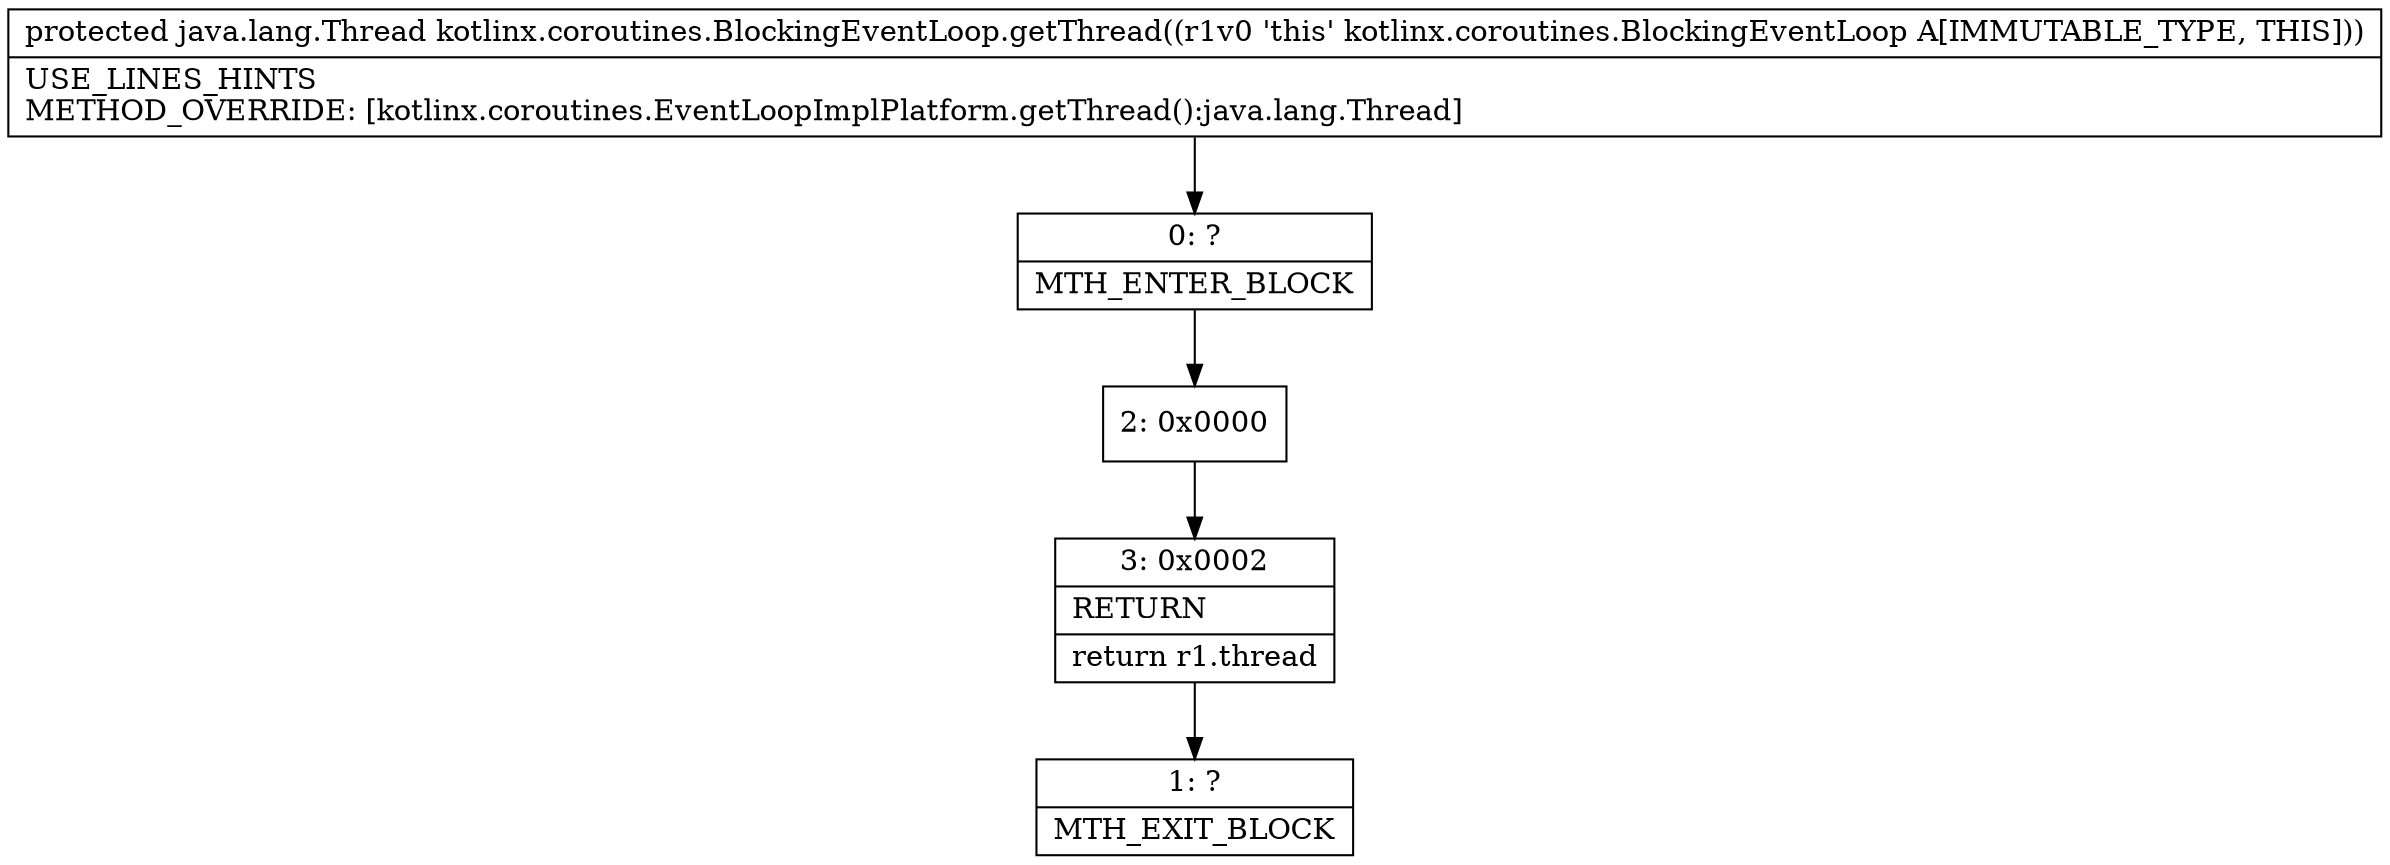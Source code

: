 digraph "CFG forkotlinx.coroutines.BlockingEventLoop.getThread()Ljava\/lang\/Thread;" {
Node_0 [shape=record,label="{0\:\ ?|MTH_ENTER_BLOCK\l}"];
Node_2 [shape=record,label="{2\:\ 0x0000}"];
Node_3 [shape=record,label="{3\:\ 0x0002|RETURN\l|return r1.thread\l}"];
Node_1 [shape=record,label="{1\:\ ?|MTH_EXIT_BLOCK\l}"];
MethodNode[shape=record,label="{protected java.lang.Thread kotlinx.coroutines.BlockingEventLoop.getThread((r1v0 'this' kotlinx.coroutines.BlockingEventLoop A[IMMUTABLE_TYPE, THIS]))  | USE_LINES_HINTS\lMETHOD_OVERRIDE: [kotlinx.coroutines.EventLoopImplPlatform.getThread():java.lang.Thread]\l}"];
MethodNode -> Node_0;Node_0 -> Node_2;
Node_2 -> Node_3;
Node_3 -> Node_1;
}

